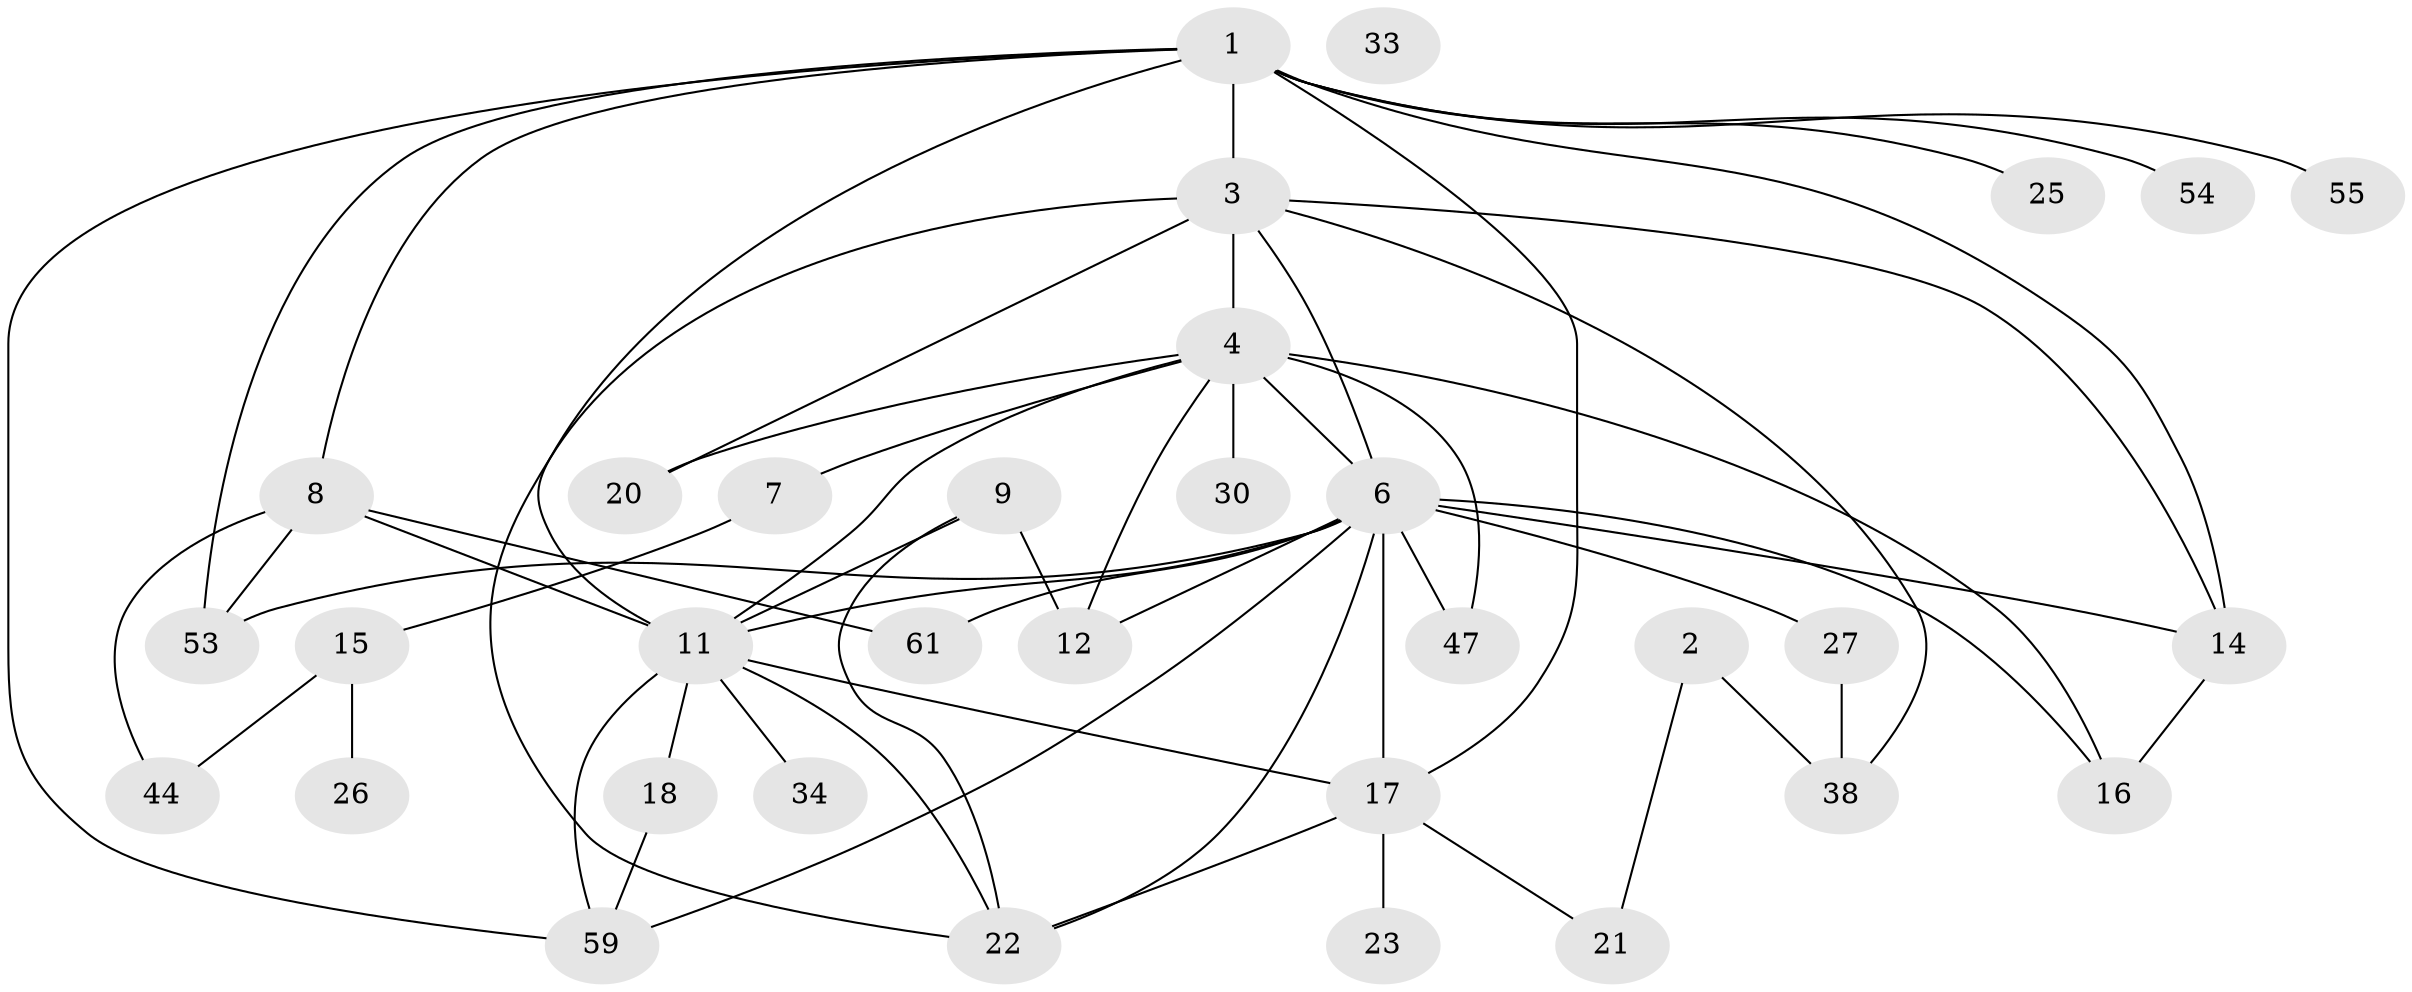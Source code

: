 // original degree distribution, {5: 0.09090909090909091, 2: 0.2727272727272727, 1: 0.15151515151515152, 6: 0.045454545454545456, 3: 0.24242424242424243, 8: 0.030303030303030304, 7: 0.030303030303030304, 0: 0.015151515151515152, 4: 0.12121212121212122}
// Generated by graph-tools (version 1.1) at 2025/16/03/04/25 18:16:47]
// undirected, 33 vertices, 58 edges
graph export_dot {
graph [start="1"]
  node [color=gray90,style=filled];
  1 [super="+57+5"];
  2;
  3 [super="+64"];
  4 [super="+37+51+24"];
  6 [super="+10"];
  7;
  8 [super="+13"];
  9;
  11 [super="+39+48+60"];
  12;
  14 [super="+50"];
  15;
  16 [super="+66"];
  17 [super="+36+52"];
  18 [super="+40"];
  20 [super="+28"];
  21 [super="+32"];
  22;
  23;
  25;
  26;
  27 [super="+29"];
  30;
  33;
  34;
  38;
  44;
  47;
  53;
  54;
  55;
  59;
  61 [super="+62+63"];
  1 -- 59;
  1 -- 14;
  1 -- 54;
  1 -- 17;
  1 -- 3;
  1 -- 8;
  1 -- 53;
  1 -- 55;
  1 -- 25;
  1 -- 11 [weight=2];
  2 -- 21;
  2 -- 38;
  3 -- 38;
  3 -- 14;
  3 -- 22;
  3 -- 20;
  3 -- 4 [weight=2];
  3 -- 6;
  4 -- 47;
  4 -- 11 [weight=2];
  4 -- 7;
  4 -- 12;
  4 -- 16;
  4 -- 20 [weight=2];
  4 -- 30 [weight=2];
  4 -- 6 [weight=2];
  6 -- 53;
  6 -- 59;
  6 -- 61 [weight=2];
  6 -- 16;
  6 -- 11 [weight=2];
  6 -- 12;
  6 -- 14;
  6 -- 47;
  6 -- 17 [weight=2];
  6 -- 22;
  6 -- 27;
  7 -- 15;
  8 -- 53;
  8 -- 61;
  8 -- 11;
  8 -- 44;
  9 -- 12;
  9 -- 22;
  9 -- 11;
  11 -- 34;
  11 -- 17;
  11 -- 18;
  11 -- 59;
  11 -- 22;
  14 -- 16;
  15 -- 26;
  15 -- 44;
  17 -- 22;
  17 -- 23;
  17 -- 21;
  18 -- 59;
  27 -- 38;
}
